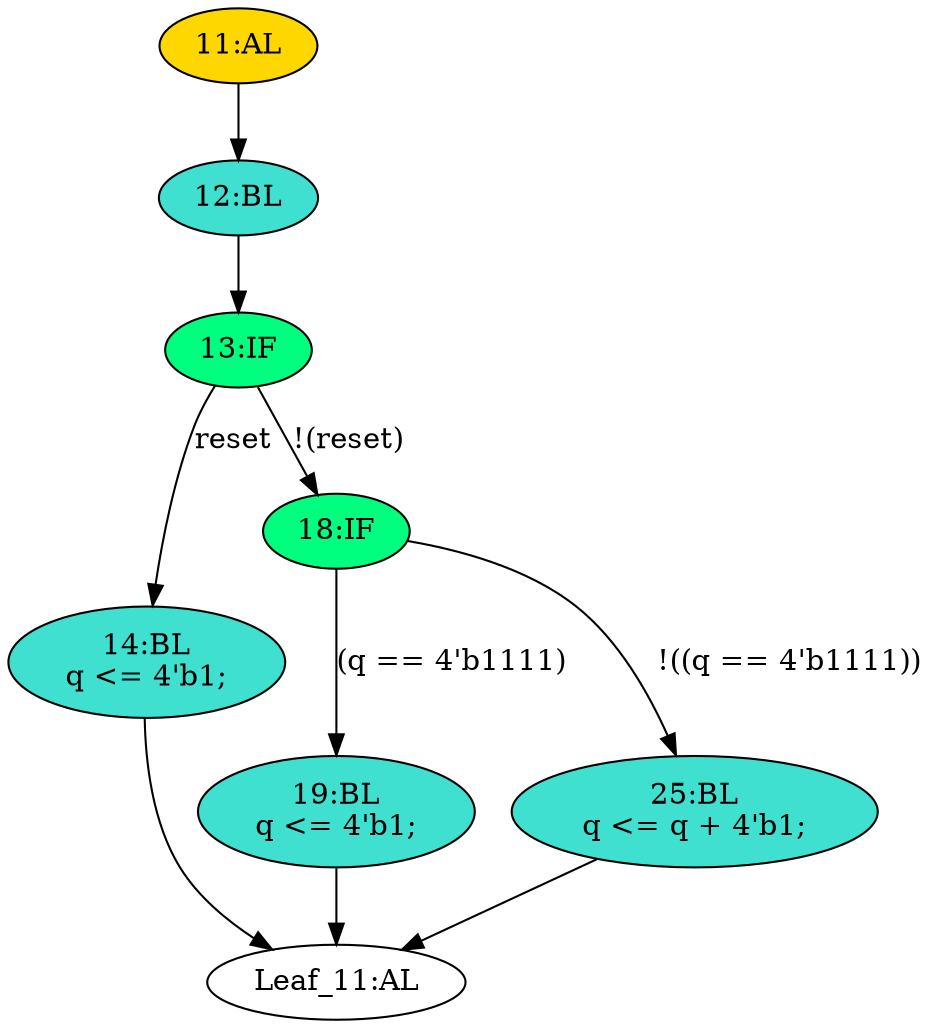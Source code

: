strict digraph "" {
	node [label="\N"];
	"19:BL"	[ast="<pyverilog.vparser.ast.Block object at 0x7fee4a4f8650>",
		fillcolor=turquoise,
		label="19:BL
q <= 4'b1;",
		statements="[<pyverilog.vparser.ast.NonblockingSubstitution object at 0x7fee4a4f8410>]",
		style=filled,
		typ=Block];
	"Leaf_11:AL"	[def_var="['q']",
		label="Leaf_11:AL"];
	"19:BL" -> "Leaf_11:AL"	[cond="[]",
		lineno=None];
	"14:BL"	[ast="<pyverilog.vparser.ast.Block object at 0x7fee4a4f87d0>",
		fillcolor=turquoise,
		label="14:BL
q <= 4'b1;",
		statements="[<pyverilog.vparser.ast.NonblockingSubstitution object at 0x7fee4a4f8690>]",
		style=filled,
		typ=Block];
	"14:BL" -> "Leaf_11:AL"	[cond="[]",
		lineno=None];
	"13:IF"	[ast="<pyverilog.vparser.ast.IfStatement object at 0x7fee4a4f89d0>",
		fillcolor=springgreen,
		label="13:IF",
		statements="[]",
		style=filled,
		typ=IfStatement];
	"13:IF" -> "14:BL"	[cond="['reset']",
		label=reset,
		lineno=13];
	"18:IF"	[ast="<pyverilog.vparser.ast.IfStatement object at 0x7fee4a4f8a50>",
		fillcolor=springgreen,
		label="18:IF",
		statements="[]",
		style=filled,
		typ=IfStatement];
	"13:IF" -> "18:IF"	[cond="['reset']",
		label="!(reset)",
		lineno=13];
	"18:IF" -> "19:BL"	[cond="['q']",
		label="(q == 4'b1111)",
		lineno=18];
	"25:BL"	[ast="<pyverilog.vparser.ast.Block object at 0x7fee4a4f8a90>",
		fillcolor=turquoise,
		label="25:BL
q <= q + 4'b1;",
		statements="[<pyverilog.vparser.ast.NonblockingSubstitution object at 0x7fee4a4f8ad0>]",
		style=filled,
		typ=Block];
	"18:IF" -> "25:BL"	[cond="['q']",
		label="!((q == 4'b1111))",
		lineno=18];
	"12:BL"	[ast="<pyverilog.vparser.ast.Block object at 0x7fee4a4f8990>",
		fillcolor=turquoise,
		label="12:BL",
		statements="[]",
		style=filled,
		typ=Block];
	"12:BL" -> "13:IF"	[cond="[]",
		lineno=None];
	"11:AL"	[ast="<pyverilog.vparser.ast.Always object at 0x7fee4a4f8810>",
		clk_sens=True,
		fillcolor=gold,
		label="11:AL",
		sens="['clk', 'reset']",
		statements="[]",
		style=filled,
		typ=Always,
		use_var="['reset', 'q']"];
	"11:AL" -> "12:BL"	[cond="[]",
		lineno=None];
	"25:BL" -> "Leaf_11:AL"	[cond="[]",
		lineno=None];
}
